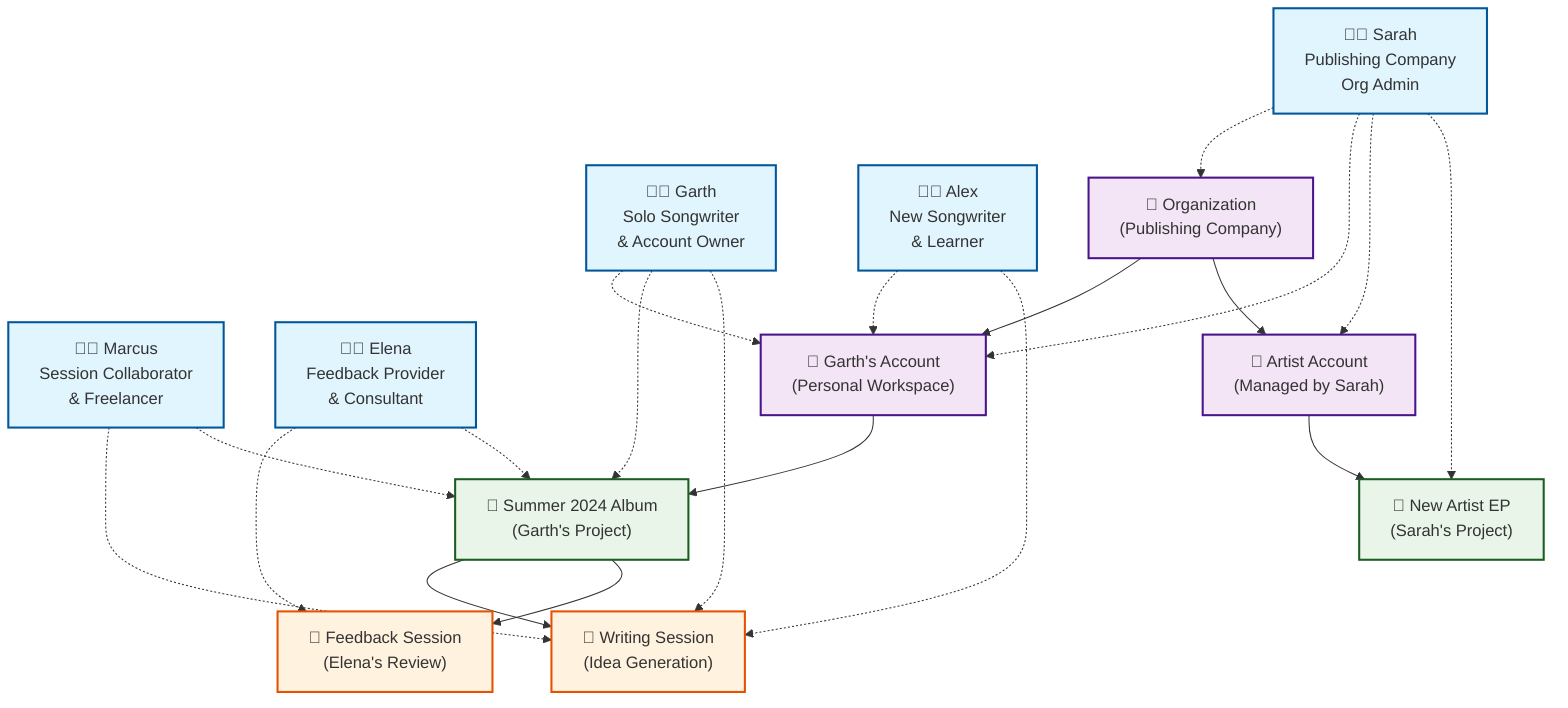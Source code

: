 graph TD
    %% Personas and their roles
    Garth["👨‍🎤 Garth<br/>Solo Songwriter<br/>& Account Owner"]
    Sarah["👩‍💼 Sarah<br/>Publishing Company<br/>Org Admin"]
    Marcus["👨‍🎵 Marcus<br/>Session Collaborator<br/>& Freelancer"]
    Elena["👩‍🎨 Elena<br/>Feedback Provider<br/>& Consultant"]
    Alex["👨‍🎤 Alex<br/>New Songwriter<br/>& Learner"]

    %% System components
    Org["🏢 Organization<br/>(Publishing Company)"]
    Account1["📁 Garth's Account<br/>(Personal Workspace)"]
    Account2["📁 Artist Account<br/>(Managed by Sarah)"]
    Project1["🎵 Summer 2024 Album<br/>(Garth's Project)"]
    Project2["🎵 New Artist EP<br/>(Sarah's Project)"]
    Session1["📝 Writing Session<br/>(Idea Generation)"]
    Session2["📝 Feedback Session<br/>(Elena's Review)"]

    %% Relationships
    Org --> Account1
    Org --> Account2
    Account1 --> Project1
    Account2 --> Project2
    Project1 --> Session1
    Project1 --> Session2

    %% User connections
    Garth -.-> Account1
    Garth -.-> Project1
    Garth -.-> Session1

    Sarah -.-> Org
    Sarah -.-> Account1
    Sarah -.-> Account2
    Sarah -.-> Project2

    Marcus -.-> Session1
    Marcus -.-> Project1

    Elena -.-> Session2
    Elena -.-> Project1

    Alex -.-> Account1
    Alex -.-> Session1

    %% Styling
    classDef persona fill:#e1f5fe,stroke:#01579b,stroke-width:2px
    classDef system fill:#f3e5f5,stroke:#4a148c,stroke-width:2px
    classDef project fill:#e8f5e8,stroke:#1b5e20,stroke-width:2px
    classDef session fill:#fff3e0,stroke:#e65100,stroke-width:2px

    class Garth,Sarah,Marcus,Elena,Alex persona
    class Org,Account1,Account2 system
    class Project1,Project2 project
    class Session1,Session2 session
